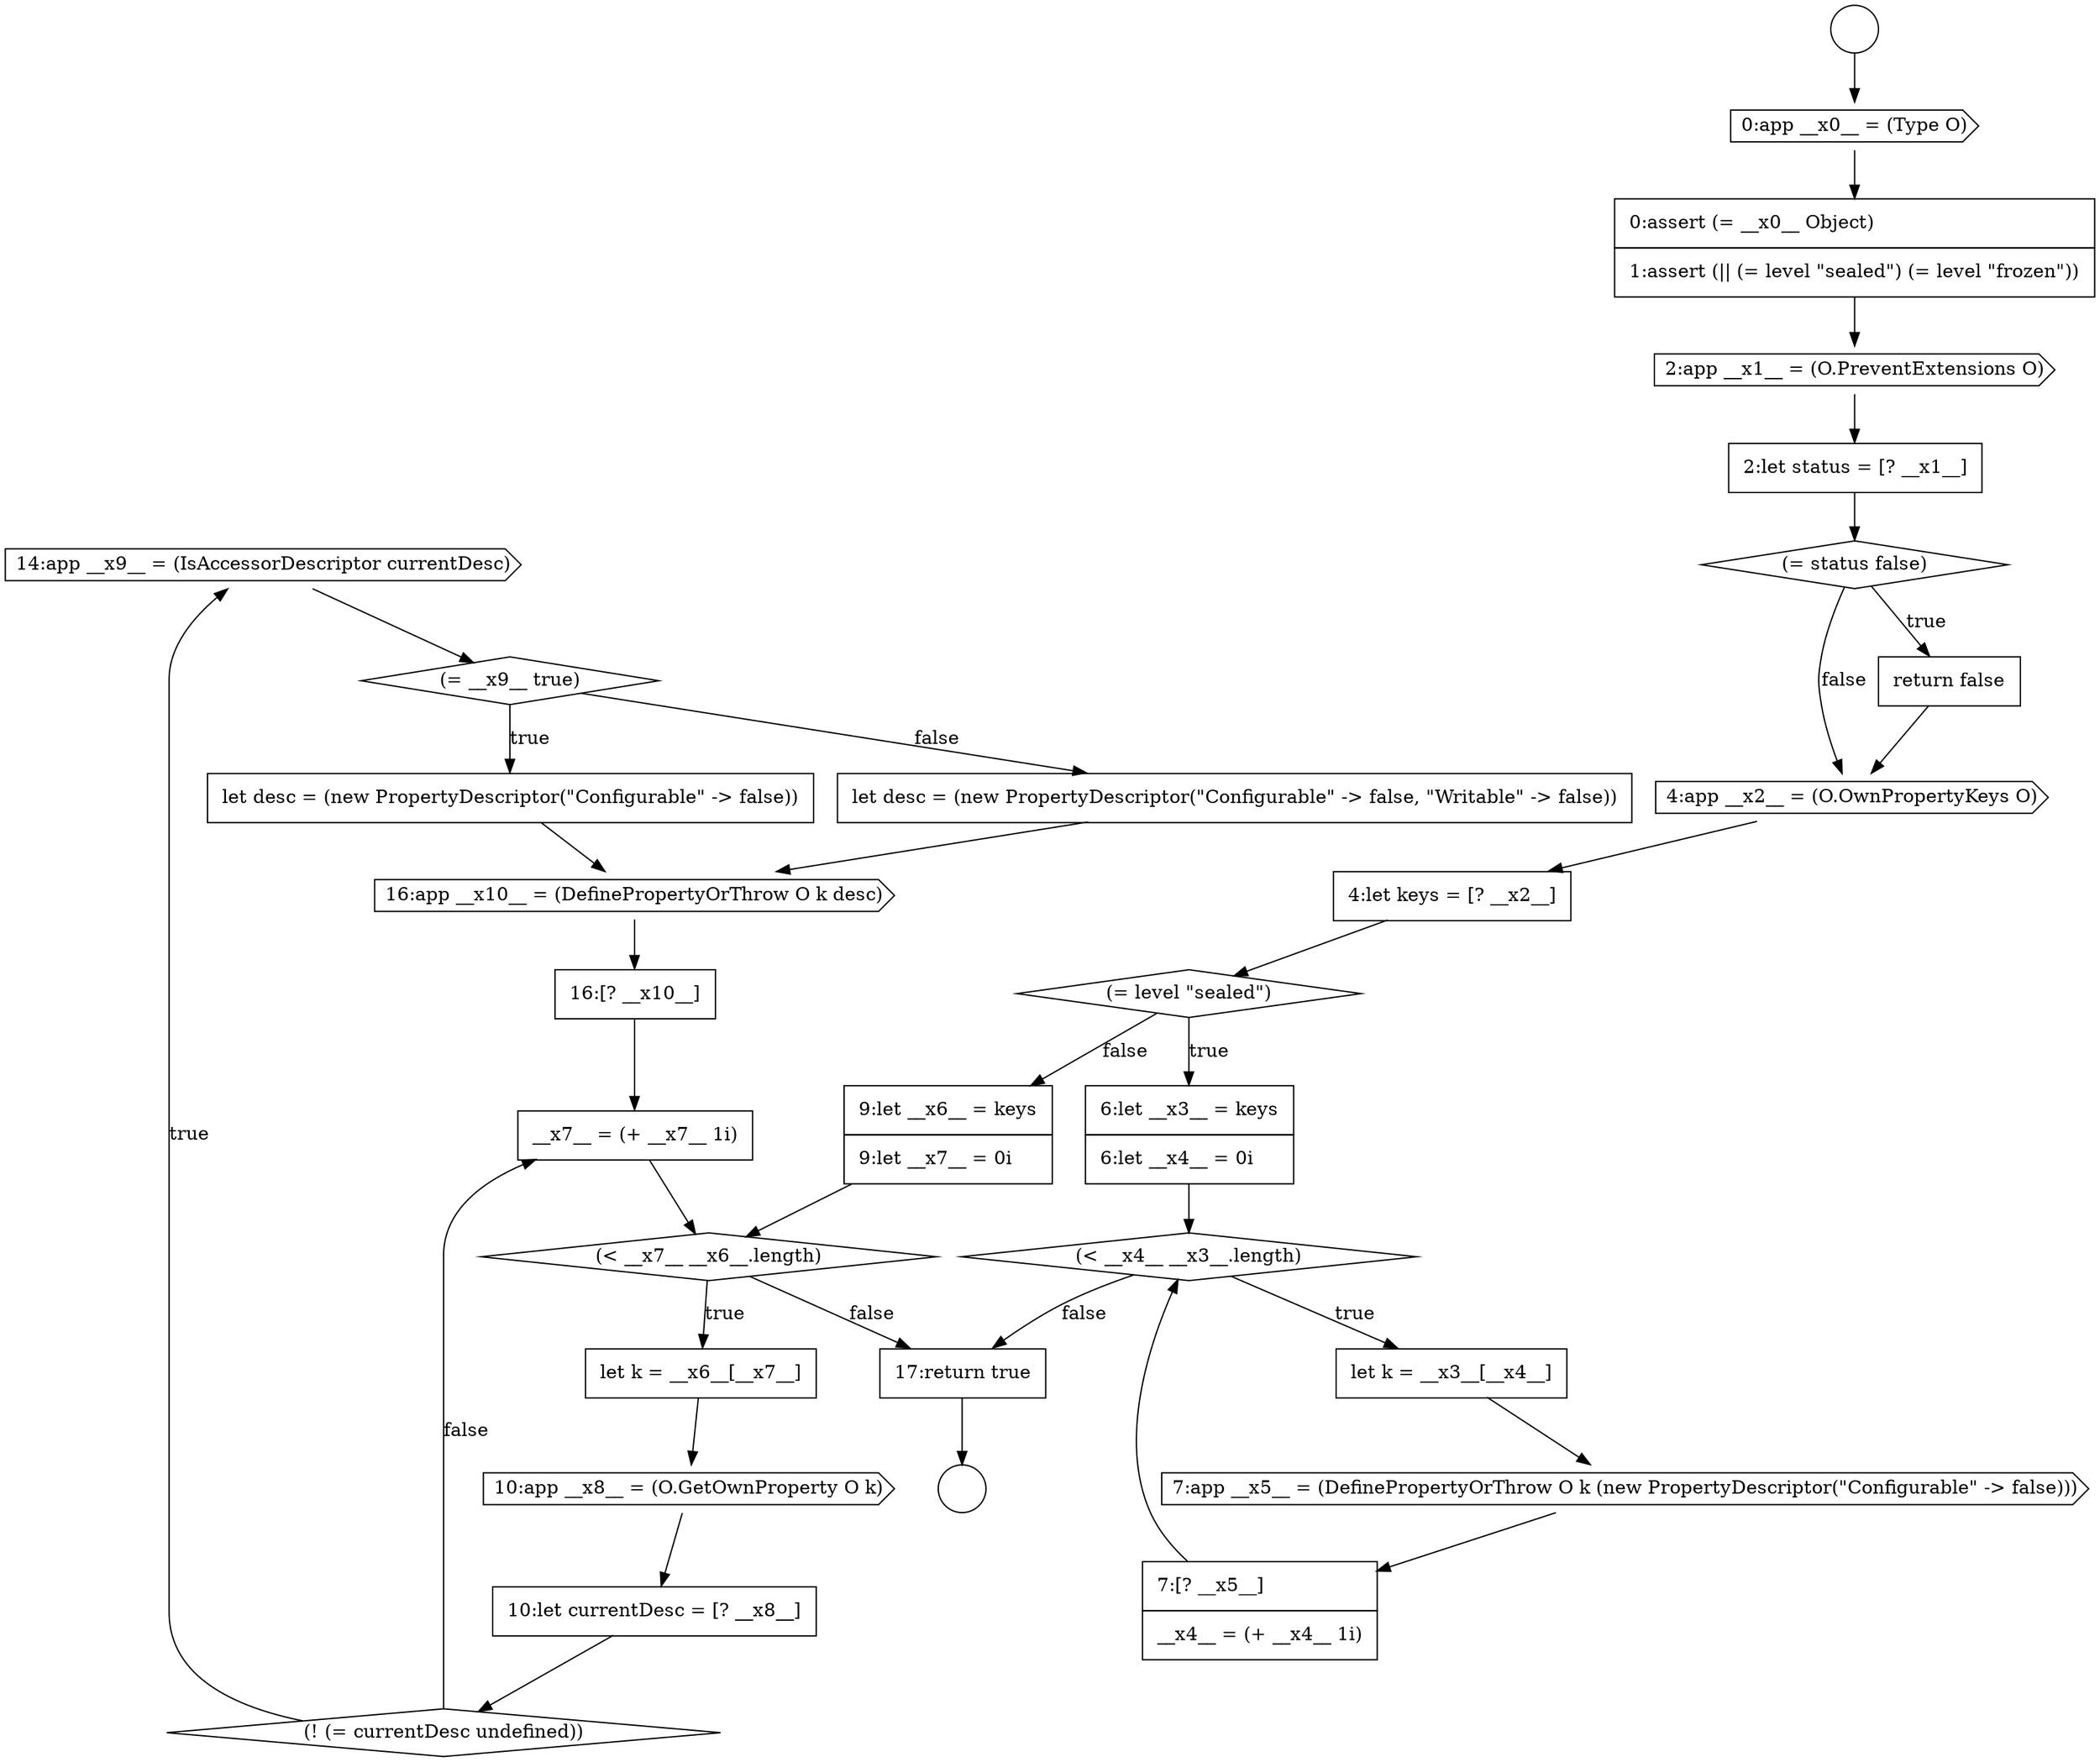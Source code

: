 digraph {
  node913 [shape=cds, label=<<font color="black">14:app __x9__ = (IsAccessorDescriptor currentDesc)</font>> color="black" fillcolor="white" style=filled]
  node898 [shape=none, margin=0, label=<<font color="black">
    <table border="0" cellborder="1" cellspacing="0" cellpadding="10">
      <tr><td align="left">return false</td></tr>
    </table>
  </font>> color="black" fillcolor="white" style=filled]
  node917 [shape=cds, label=<<font color="black">16:app __x10__ = (DefinePropertyOrThrow O k desc)</font>> color="black" fillcolor="white" style=filled]
  node902 [shape=none, margin=0, label=<<font color="black">
    <table border="0" cellborder="1" cellspacing="0" cellpadding="10">
      <tr><td align="left">6:let __x3__ = keys</td></tr>
      <tr><td align="left">6:let __x4__ = 0i</td></tr>
    </table>
  </font>> color="black" fillcolor="white" style=filled]
  node905 [shape=cds, label=<<font color="black">7:app __x5__ = (DefinePropertyOrThrow O k (new PropertyDescriptor(&quot;Configurable&quot; -&gt; false)))</font>> color="black" fillcolor="white" style=filled]
  node920 [shape=none, margin=0, label=<<font color="black">
    <table border="0" cellborder="1" cellspacing="0" cellpadding="10">
      <tr><td align="left">17:return true</td></tr>
    </table>
  </font>> color="black" fillcolor="white" style=filled]
  node916 [shape=none, margin=0, label=<<font color="black">
    <table border="0" cellborder="1" cellspacing="0" cellpadding="10">
      <tr><td align="left">let desc = (new PropertyDescriptor(&quot;Configurable&quot; -&gt; false, &quot;Writable&quot; -&gt; false))</td></tr>
    </table>
  </font>> color="black" fillcolor="white" style=filled]
  node901 [shape=diamond, label=<<font color="black">(= level &quot;sealed&quot;)</font>> color="black" fillcolor="white" style=filled]
  node911 [shape=none, margin=0, label=<<font color="black">
    <table border="0" cellborder="1" cellspacing="0" cellpadding="10">
      <tr><td align="left">10:let currentDesc = [? __x8__]</td></tr>
    </table>
  </font>> color="black" fillcolor="white" style=filled]
  node906 [shape=none, margin=0, label=<<font color="black">
    <table border="0" cellborder="1" cellspacing="0" cellpadding="10">
      <tr><td align="left">7:[? __x5__]</td></tr>
      <tr><td align="left">__x4__ = (+ __x4__ 1i)</td></tr>
    </table>
  </font>> color="black" fillcolor="white" style=filled]
  node904 [shape=none, margin=0, label=<<font color="black">
    <table border="0" cellborder="1" cellspacing="0" cellpadding="10">
      <tr><td align="left">let k = __x3__[__x4__]</td></tr>
    </table>
  </font>> color="black" fillcolor="white" style=filled]
  node919 [shape=none, margin=0, label=<<font color="black">
    <table border="0" cellborder="1" cellspacing="0" cellpadding="10">
      <tr><td align="left">__x7__ = (+ __x7__ 1i)</td></tr>
    </table>
  </font>> color="black" fillcolor="white" style=filled]
  node900 [shape=none, margin=0, label=<<font color="black">
    <table border="0" cellborder="1" cellspacing="0" cellpadding="10">
      <tr><td align="left">4:let keys = [? __x2__]</td></tr>
    </table>
  </font>> color="black" fillcolor="white" style=filled]
  node912 [shape=diamond, label=<<font color="black">(! (= currentDesc undefined))</font>> color="black" fillcolor="white" style=filled]
  node907 [shape=none, margin=0, label=<<font color="black">
    <table border="0" cellborder="1" cellspacing="0" cellpadding="10">
      <tr><td align="left">9:let __x6__ = keys</td></tr>
      <tr><td align="left">9:let __x7__ = 0i</td></tr>
    </table>
  </font>> color="black" fillcolor="white" style=filled]
  node896 [shape=none, margin=0, label=<<font color="black">
    <table border="0" cellborder="1" cellspacing="0" cellpadding="10">
      <tr><td align="left">2:let status = [? __x1__]</td></tr>
    </table>
  </font>> color="black" fillcolor="white" style=filled]
  node908 [shape=diamond, label=<<font color="black">(&lt; __x7__ __x6__.length)</font>> color="black" fillcolor="white" style=filled]
  node892 [shape=circle label=" " color="black" fillcolor="white" style=filled]
  node909 [shape=none, margin=0, label=<<font color="black">
    <table border="0" cellborder="1" cellspacing="0" cellpadding="10">
      <tr><td align="left">let k = __x6__[__x7__]</td></tr>
    </table>
  </font>> color="black" fillcolor="white" style=filled]
  node893 [shape=cds, label=<<font color="black">0:app __x0__ = (Type O)</font>> color="black" fillcolor="white" style=filled]
  node910 [shape=cds, label=<<font color="black">10:app __x8__ = (O.GetOwnProperty O k)</font>> color="black" fillcolor="white" style=filled]
  node894 [shape=none, margin=0, label=<<font color="black">
    <table border="0" cellborder="1" cellspacing="0" cellpadding="10">
      <tr><td align="left">0:assert (= __x0__ Object)</td></tr>
      <tr><td align="left">1:assert (|| (= level &quot;sealed&quot;) (= level &quot;frozen&quot;))</td></tr>
    </table>
  </font>> color="black" fillcolor="white" style=filled]
  node895 [shape=cds, label=<<font color="black">2:app __x1__ = (O.PreventExtensions O)</font>> color="black" fillcolor="white" style=filled]
  node915 [shape=none, margin=0, label=<<font color="black">
    <table border="0" cellborder="1" cellspacing="0" cellpadding="10">
      <tr><td align="left">let desc = (new PropertyDescriptor(&quot;Configurable&quot; -&gt; false))</td></tr>
    </table>
  </font>> color="black" fillcolor="white" style=filled]
  node903 [shape=diamond, label=<<font color="black">(&lt; __x4__ __x3__.length)</font>> color="black" fillcolor="white" style=filled]
  node891 [shape=circle label=" " color="black" fillcolor="white" style=filled]
  node914 [shape=diamond, label=<<font color="black">(= __x9__ true)</font>> color="black" fillcolor="white" style=filled]
  node899 [shape=cds, label=<<font color="black">4:app __x2__ = (O.OwnPropertyKeys O)</font>> color="black" fillcolor="white" style=filled]
  node918 [shape=none, margin=0, label=<<font color="black">
    <table border="0" cellborder="1" cellspacing="0" cellpadding="10">
      <tr><td align="left">16:[? __x10__]</td></tr>
    </table>
  </font>> color="black" fillcolor="white" style=filled]
  node897 [shape=diamond, label=<<font color="black">(= status false)</font>> color="black" fillcolor="white" style=filled]
  node911 -> node912 [ color="black"]
  node904 -> node905 [ color="black"]
  node894 -> node895 [ color="black"]
  node907 -> node908 [ color="black"]
  node891 -> node893 [ color="black"]
  node905 -> node906 [ color="black"]
  node912 -> node913 [label=<<font color="black">true</font>> color="black"]
  node912 -> node919 [label=<<font color="black">false</font>> color="black"]
  node898 -> node899 [ color="black"]
  node897 -> node898 [label=<<font color="black">true</font>> color="black"]
  node897 -> node899 [label=<<font color="black">false</font>> color="black"]
  node918 -> node919 [ color="black"]
  node914 -> node915 [label=<<font color="black">true</font>> color="black"]
  node914 -> node916 [label=<<font color="black">false</font>> color="black"]
  node915 -> node917 [ color="black"]
  node903 -> node904 [label=<<font color="black">true</font>> color="black"]
  node903 -> node920 [label=<<font color="black">false</font>> color="black"]
  node902 -> node903 [ color="black"]
  node910 -> node911 [ color="black"]
  node893 -> node894 [ color="black"]
  node919 -> node908 [ color="black"]
  node896 -> node897 [ color="black"]
  node899 -> node900 [ color="black"]
  node909 -> node910 [ color="black"]
  node917 -> node918 [ color="black"]
  node920 -> node892 [ color="black"]
  node900 -> node901 [ color="black"]
  node913 -> node914 [ color="black"]
  node906 -> node903 [ color="black"]
  node908 -> node909 [label=<<font color="black">true</font>> color="black"]
  node908 -> node920 [label=<<font color="black">false</font>> color="black"]
  node916 -> node917 [ color="black"]
  node895 -> node896 [ color="black"]
  node901 -> node902 [label=<<font color="black">true</font>> color="black"]
  node901 -> node907 [label=<<font color="black">false</font>> color="black"]
}
